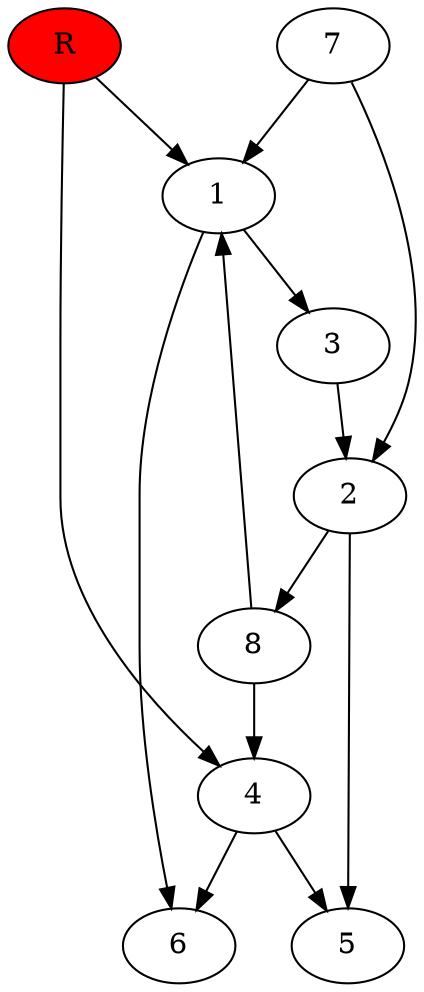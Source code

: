 digraph prb13100 {
	1
	2
	3
	4
	5
	6
	7
	8
	R [fillcolor="#ff0000" style=filled]
	1 -> 3
	1 -> 6
	2 -> 5
	2 -> 8
	3 -> 2
	4 -> 5
	4 -> 6
	7 -> 1
	7 -> 2
	8 -> 1
	8 -> 4
	R -> 1
	R -> 4
}
